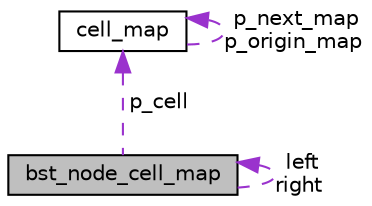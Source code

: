 digraph "bst_node_cell_map"
{
 // LATEX_PDF_SIZE
  edge [fontname="Helvetica",fontsize="10",labelfontname="Helvetica",labelfontsize="10"];
  node [fontname="Helvetica",fontsize="10",shape=record];
  Node1 [label="bst_node_cell_map",height=0.2,width=0.4,color="black", fillcolor="grey75", style="filled", fontcolor="black",tooltip="The structure representing the nodes of the binary tree."];
  Node2 -> Node1 [dir="back",color="darkorchid3",fontsize="10",style="dashed",label=" p_cell" ,fontname="Helvetica"];
  Node2 [label="cell_map",height=0.2,width=0.4,color="black", fillcolor="white", style="filled",URL="$structcell__map.html",tooltip="The structure representing the cells of the linked_list."];
  Node2 -> Node2 [dir="back",color="darkorchid3",fontsize="10",style="dashed",label=" p_next_map\np_origin_map" ,fontname="Helvetica"];
  Node1 -> Node1 [dir="back",color="darkorchid3",fontsize="10",style="dashed",label=" left\nright" ,fontname="Helvetica"];
}

